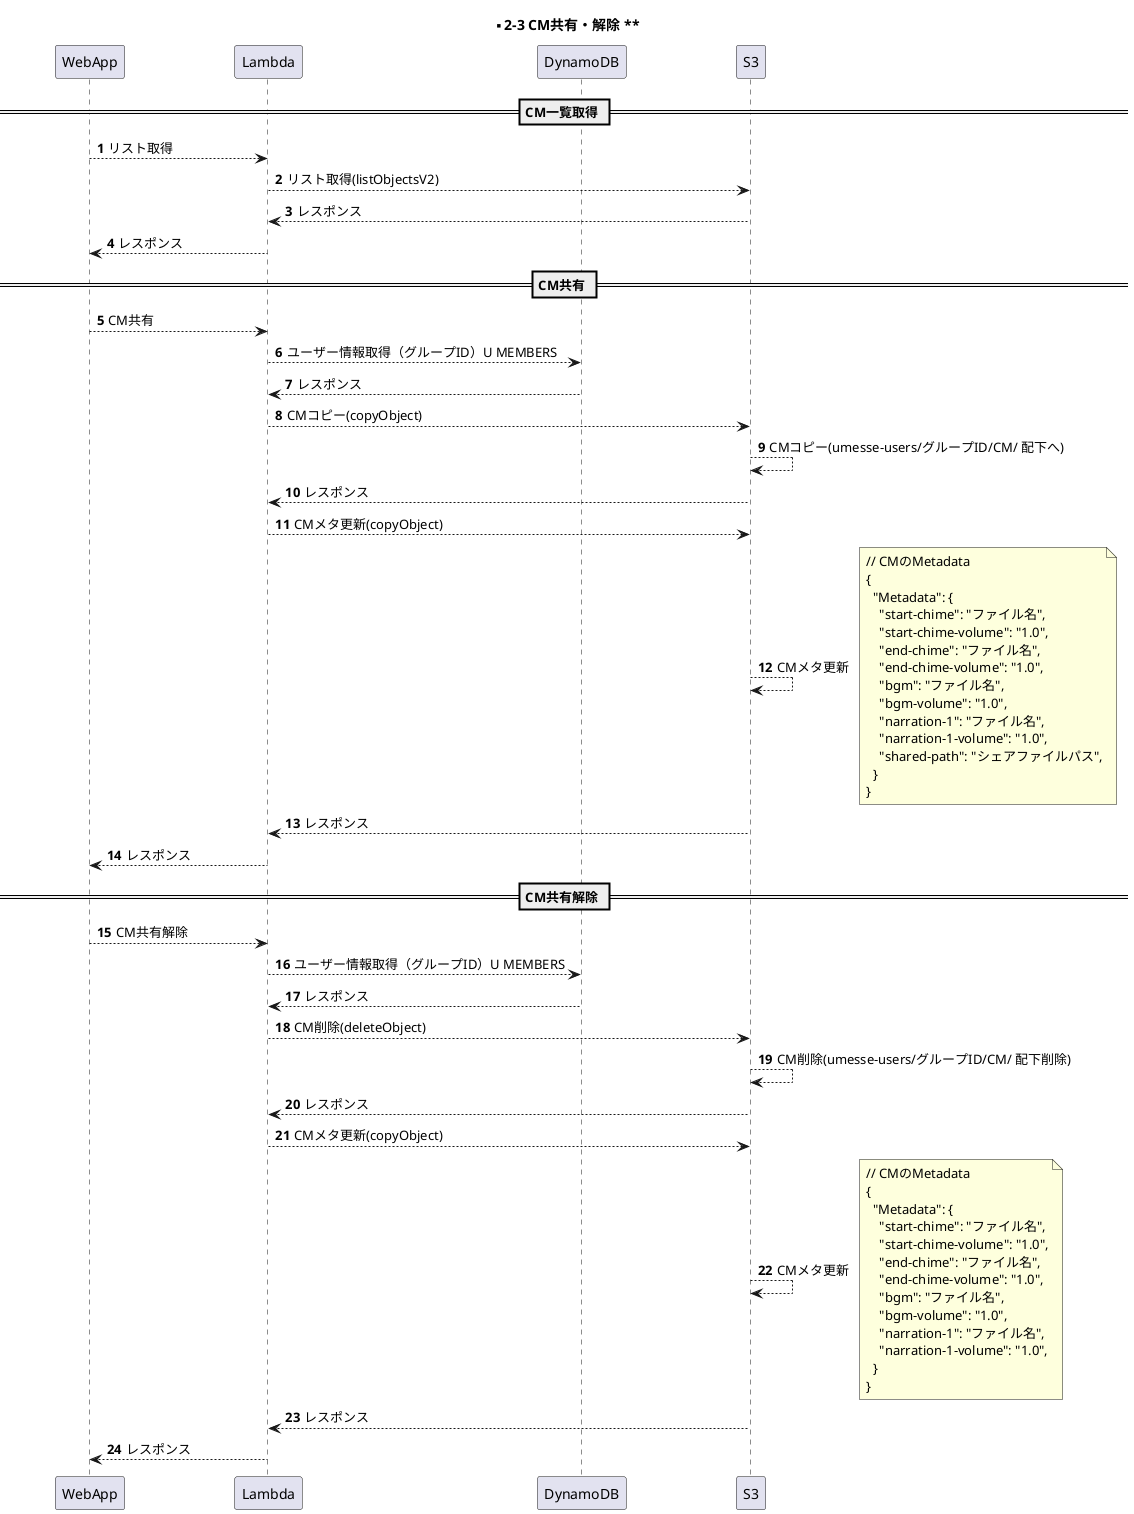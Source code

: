 @startuml s2-3

participant WebApp order 1
participant Lambda order 2
participant DynamoDB order 3
participant S3 order 4
skinparam ParticipantPadding 50
autonumber

title ** 2-3 CM共有・解除 **

== CM一覧取得 ==
WebApp --> Lambda: リスト取得
Lambda --> S3: リスト取得(listObjectsV2)
Lambda <-- S3: レスポンス
WebApp <-- Lambda: レスポンス

== CM共有 ==
WebApp --> Lambda: CM共有
Lambda --> DynamoDB: ユーザー情報取得（グループID）U MEMBERS
Lambda <-- DynamoDB: レスポンス
Lambda --> S3: CMコピー(copyObject)
S3 --> S3: CMコピー(umesse-users/グループID/CM/ 配下へ)
Lambda <-- S3: レスポンス
Lambda --> S3: CMメタ更新(copyObject)
S3 --> S3: CMメタ更新
note right
// CMのMetadata
{
  "Metadata": {
    "start-chime": "ファイル名",
    "start-chime-volume": "1.0",
    "end-chime": "ファイル名",
    "end-chime-volume": "1.0",
    "bgm": "ファイル名",
    "bgm-volume": "1.0",
    "narration-1": "ファイル名",
    "narration-1-volume": "1.0",
    "shared-path": "シェアファイルパス",
  }
}
end note
Lambda <-- S3: レスポンス
WebApp <-- Lambda: レスポンス

== CM共有解除 ==
WebApp --> Lambda: CM共有解除
Lambda --> DynamoDB: ユーザー情報取得（グループID）U MEMBERS
Lambda <-- DynamoDB: レスポンス
Lambda --> S3: CM削除(deleteObject)
S3 --> S3: CM削除(umesse-users/グループID/CM/ 配下削除)
Lambda <-- S3: レスポンス
Lambda --> S3: CMメタ更新(copyObject)
S3 --> S3: CMメタ更新
note right
// CMのMetadata
{
  "Metadata": {
    "start-chime": "ファイル名",
    "start-chime-volume": "1.0",
    "end-chime": "ファイル名",
    "end-chime-volume": "1.0",
    "bgm": "ファイル名",
    "bgm-volume": "1.0",
    "narration-1": "ファイル名",
    "narration-1-volume": "1.0",
  }
}
end note
Lambda <-- S3: レスポンス
WebApp <-- Lambda: レスポンス

@enduml